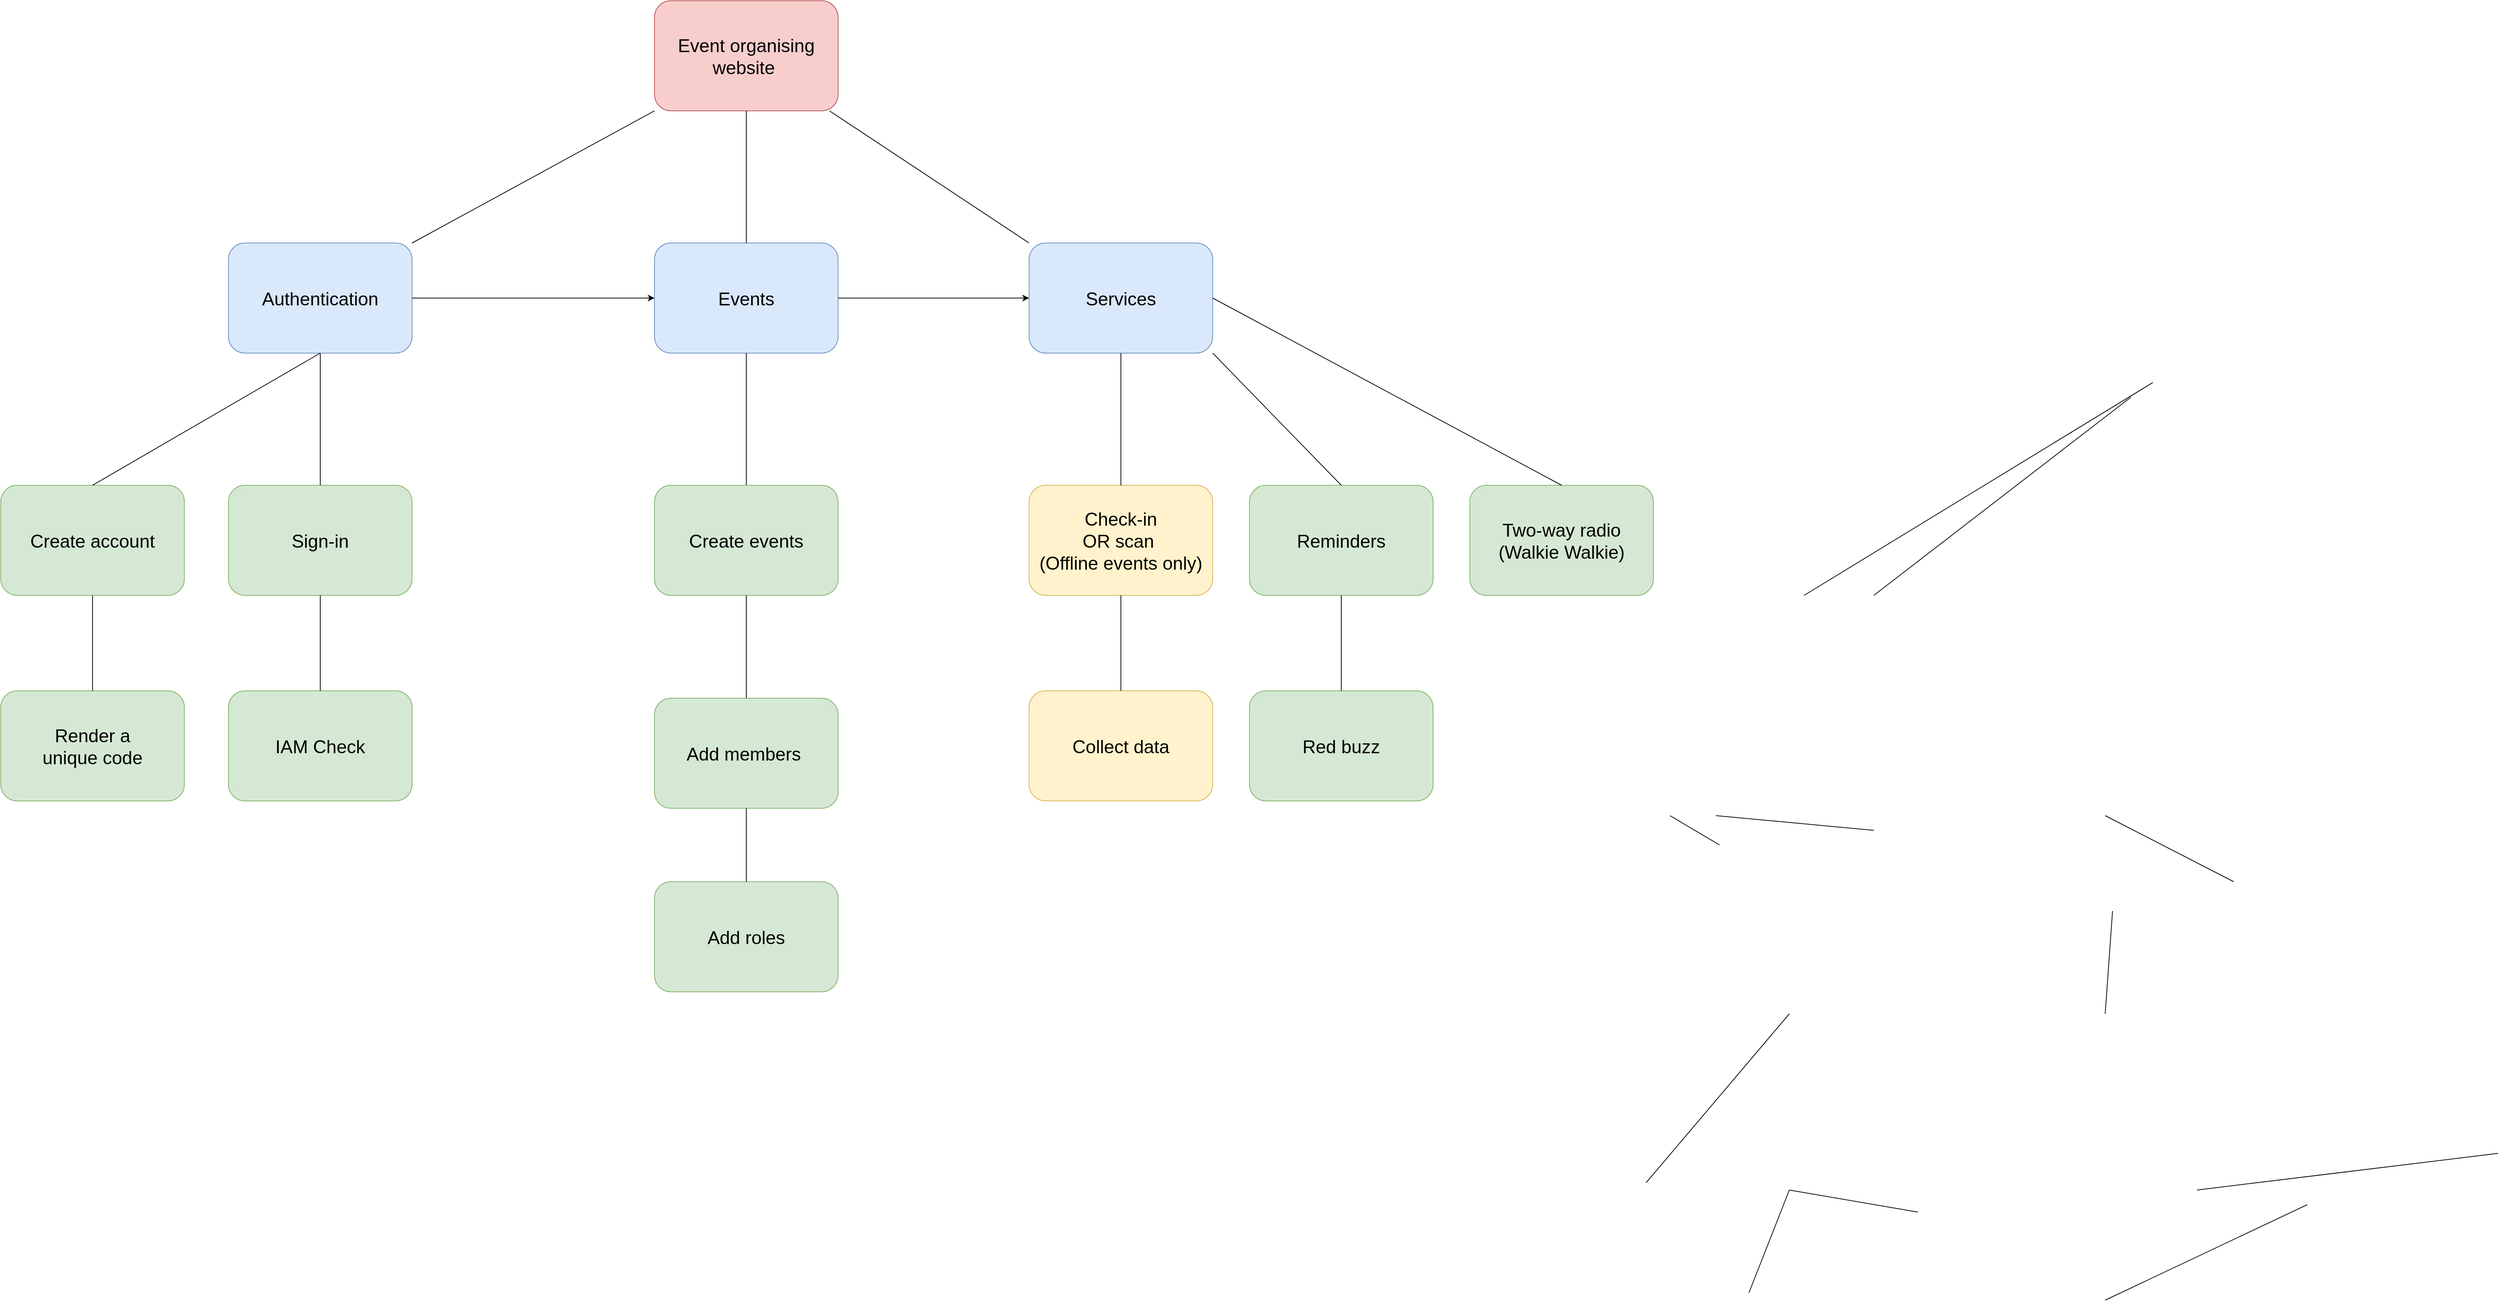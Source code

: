 <mxfile version="20.4.1" type="github">
  <diagram name="Page-1" id="9c096ad6-e400-ecc8-3e38-643d2caac077">
    <mxGraphModel dx="3153" dy="2047" grid="1" gridSize="10" guides="1" tooltips="1" connect="1" arrows="1" fold="1" page="1" pageScale="1.5" pageWidth="1169" pageHeight="826" background="none" math="0" shadow="0">
      <root>
        <mxCell id="0" style=";html=1;" />
        <mxCell id="1" style=";html=1;" parent="0" />
        <mxCell id="sBDTYE3ng_ILYUom7Yl2-1" value="&lt;font style=&quot;font-size: 25px;&quot;&gt;Event organising website&amp;nbsp;&lt;/font&gt;" style="rounded=1;whiteSpace=wrap;html=1;fillColor=#f8cecc;strokeColor=#b85450;" parent="1" vertex="1">
          <mxGeometry x="970" y="60" width="250" height="150" as="geometry" />
        </mxCell>
        <mxCell id="sBDTYE3ng_ILYUom7Yl2-2" value="&lt;span style=&quot;font-size: 25px;&quot;&gt;Authentication&lt;/span&gt;" style="rounded=1;whiteSpace=wrap;html=1;fillColor=#dae8fc;strokeColor=#6c8ebf;" parent="1" vertex="1">
          <mxGeometry x="390" y="390" width="250" height="150" as="geometry" />
        </mxCell>
        <mxCell id="sBDTYE3ng_ILYUom7Yl2-3" value="&lt;span style=&quot;font-size: 25px;&quot;&gt;Create account&lt;/span&gt;" style="rounded=1;whiteSpace=wrap;html=1;fillColor=#d5e8d4;strokeColor=#82b366;" parent="1" vertex="1">
          <mxGeometry x="80" y="720" width="250" height="150" as="geometry" />
        </mxCell>
        <mxCell id="sBDTYE3ng_ILYUom7Yl2-4" value="&lt;span style=&quot;font-size: 25px;&quot;&gt;Sign-in&lt;/span&gt;" style="rounded=1;whiteSpace=wrap;html=1;fillColor=#d5e8d4;strokeColor=#82b366;" parent="1" vertex="1">
          <mxGeometry x="390" y="720" width="250" height="150" as="geometry" />
        </mxCell>
        <mxCell id="sBDTYE3ng_ILYUom7Yl2-5" value="&lt;span style=&quot;font-size: 25px;&quot;&gt;Events&lt;/span&gt;" style="rounded=1;whiteSpace=wrap;html=1;fillColor=#dae8fc;strokeColor=#6c8ebf;" parent="1" vertex="1">
          <mxGeometry x="970" y="390" width="250" height="150" as="geometry" />
        </mxCell>
        <mxCell id="sBDTYE3ng_ILYUom7Yl2-6" value="&lt;span style=&quot;font-size: 25px;&quot;&gt;Services&lt;/span&gt;" style="rounded=1;whiteSpace=wrap;html=1;fillColor=#dae8fc;strokeColor=#6c8ebf;" parent="1" vertex="1">
          <mxGeometry x="1480" y="390" width="250" height="150" as="geometry" />
        </mxCell>
        <mxCell id="sBDTYE3ng_ILYUom7Yl2-7" value="&lt;span style=&quot;font-size: 25px;&quot;&gt;Add members&amp;nbsp;&lt;/span&gt;" style="rounded=1;whiteSpace=wrap;html=1;fillColor=#d5e8d4;strokeColor=#82b366;" parent="1" vertex="1">
          <mxGeometry x="970" y="1010" width="250" height="150" as="geometry" />
        </mxCell>
        <mxCell id="sBDTYE3ng_ILYUom7Yl2-8" value="&lt;span style=&quot;font-size: 25px;&quot;&gt;Add roles&lt;/span&gt;" style="rounded=1;whiteSpace=wrap;html=1;fillColor=#d5e8d4;strokeColor=#82b366;" parent="1" vertex="1">
          <mxGeometry x="970" y="1260" width="250" height="150" as="geometry" />
        </mxCell>
        <mxCell id="sBDTYE3ng_ILYUom7Yl2-9" value="&lt;span style=&quot;font-size: 25px;&quot;&gt;Reminders&lt;/span&gt;" style="rounded=1;whiteSpace=wrap;html=1;fillColor=#d5e8d4;strokeColor=#82b366;" parent="1" vertex="1">
          <mxGeometry x="1780" y="720" width="250" height="150" as="geometry" />
        </mxCell>
        <mxCell id="sBDTYE3ng_ILYUom7Yl2-10" value="&lt;span style=&quot;font-size: 25px;&quot;&gt;Two-way radio&lt;br&gt;(Walkie Walkie)&lt;br&gt;&lt;/span&gt;" style="rounded=1;whiteSpace=wrap;html=1;fillColor=#d5e8d4;strokeColor=#82b366;" parent="1" vertex="1">
          <mxGeometry x="2080" y="720" width="250" height="150" as="geometry" />
        </mxCell>
        <mxCell id="sBDTYE3ng_ILYUom7Yl2-12" value="&lt;span style=&quot;font-size: 25px;&quot;&gt;Render a &lt;br&gt;unique code&lt;/span&gt;" style="rounded=1;whiteSpace=wrap;html=1;fillColor=#d5e8d4;strokeColor=#82b366;" parent="1" vertex="1">
          <mxGeometry x="80" y="1000" width="250" height="150" as="geometry" />
        </mxCell>
        <mxCell id="sBDTYE3ng_ILYUom7Yl2-16" value="&lt;span style=&quot;font-size: 25px;&quot;&gt;Check-in&lt;br&gt;OR scan&amp;nbsp;&lt;br&gt;(Offline events only)&lt;br&gt;&lt;/span&gt;" style="rounded=1;whiteSpace=wrap;html=1;fillColor=#fff2cc;strokeColor=#d6b656;" parent="1" vertex="1">
          <mxGeometry x="1480" y="720" width="250" height="150" as="geometry" />
        </mxCell>
        <mxCell id="sBDTYE3ng_ILYUom7Yl2-25" value="" style="endArrow=none;html=1;rounded=0;fontSize=25;entryX=0;entryY=1;entryDx=0;entryDy=0;exitX=1;exitY=0;exitDx=0;exitDy=0;" parent="1" source="sBDTYE3ng_ILYUom7Yl2-2" target="sBDTYE3ng_ILYUom7Yl2-1" edge="1">
          <mxGeometry width="50" height="50" relative="1" as="geometry">
            <mxPoint x="640" y="300" as="sourcePoint" />
            <mxPoint x="690" y="250" as="targetPoint" />
          </mxGeometry>
        </mxCell>
        <mxCell id="sBDTYE3ng_ILYUom7Yl2-26" value="" style="endArrow=none;html=1;rounded=0;fontSize=25;entryX=0.5;entryY=0;entryDx=0;entryDy=0;" parent="1" source="sBDTYE3ng_ILYUom7Yl2-1" target="sBDTYE3ng_ILYUom7Yl2-5" edge="1">
          <mxGeometry width="50" height="50" relative="1" as="geometry">
            <mxPoint x="845" y="280" as="sourcePoint" />
            <mxPoint x="845" y="300.711" as="targetPoint" />
          </mxGeometry>
        </mxCell>
        <mxCell id="sBDTYE3ng_ILYUom7Yl2-27" value="" style="endArrow=none;html=1;rounded=0;fontSize=25;exitX=0;exitY=0;exitDx=0;exitDy=0;" parent="1" source="sBDTYE3ng_ILYUom7Yl2-6" target="sBDTYE3ng_ILYUom7Yl2-1" edge="1">
          <mxGeometry width="50" height="50" relative="1" as="geometry">
            <mxPoint x="1160" y="340" as="sourcePoint" />
            <mxPoint x="1210" y="290" as="targetPoint" />
          </mxGeometry>
        </mxCell>
        <mxCell id="sBDTYE3ng_ILYUom7Yl2-28" value="" style="endArrow=none;html=1;rounded=0;fontSize=25;entryX=0.5;entryY=1;entryDx=0;entryDy=0;exitX=0.5;exitY=0;exitDx=0;exitDy=0;" parent="1" source="sBDTYE3ng_ILYUom7Yl2-3" target="sBDTYE3ng_ILYUom7Yl2-2" edge="1">
          <mxGeometry width="50" height="50" relative="1" as="geometry">
            <mxPoint x="-30" y="660" as="sourcePoint" />
            <mxPoint x="20" y="610" as="targetPoint" />
          </mxGeometry>
        </mxCell>
        <mxCell id="sBDTYE3ng_ILYUom7Yl2-29" value="" style="endArrow=none;html=1;rounded=0;fontSize=25;entryX=0.5;entryY=1;entryDx=0;entryDy=0;exitX=0.5;exitY=0;exitDx=0;exitDy=0;" parent="1" source="sBDTYE3ng_ILYUom7Yl2-4" target="sBDTYE3ng_ILYUom7Yl2-2" edge="1">
          <mxGeometry width="50" height="50" relative="1" as="geometry">
            <mxPoint x="90" y="590" as="sourcePoint" />
            <mxPoint x="140" y="540" as="targetPoint" />
          </mxGeometry>
        </mxCell>
        <mxCell id="sBDTYE3ng_ILYUom7Yl2-30" value="&lt;span style=&quot;font-size: 25px;&quot;&gt;IAM Check&lt;/span&gt;" style="rounded=1;whiteSpace=wrap;html=1;fillColor=#d5e8d4;strokeColor=#82b366;" parent="1" vertex="1">
          <mxGeometry x="390" y="1000" width="250" height="150" as="geometry" />
        </mxCell>
        <mxCell id="sBDTYE3ng_ILYUom7Yl2-31" value="" style="endArrow=none;html=1;rounded=0;fontSize=25;entryX=0.5;entryY=1;entryDx=0;entryDy=0;exitX=0.5;exitY=0;exitDx=0;exitDy=0;" parent="1" source="sBDTYE3ng_ILYUom7Yl2-12" target="sBDTYE3ng_ILYUom7Yl2-3" edge="1">
          <mxGeometry width="50" height="50" relative="1" as="geometry">
            <mxPoint x="-430" y="980" as="sourcePoint" />
            <mxPoint x="-380" y="930" as="targetPoint" />
          </mxGeometry>
        </mxCell>
        <mxCell id="sBDTYE3ng_ILYUom7Yl2-32" value="" style="endArrow=none;html=1;rounded=0;fontSize=25;entryX=0.5;entryY=1;entryDx=0;entryDy=0;exitX=0.5;exitY=0;exitDx=0;exitDy=0;" parent="1" source="sBDTYE3ng_ILYUom7Yl2-30" target="sBDTYE3ng_ILYUom7Yl2-4" edge="1">
          <mxGeometry width="50" height="50" relative="1" as="geometry">
            <mxPoint x="-125" y="1010" as="sourcePoint" />
            <mxPoint x="-125" y="880" as="targetPoint" />
          </mxGeometry>
        </mxCell>
        <mxCell id="sBDTYE3ng_ILYUom7Yl2-33" value="" style="endArrow=none;html=1;rounded=0;fontSize=25;entryX=0.5;entryY=1;entryDx=0;entryDy=0;exitX=0.5;exitY=0;exitDx=0;exitDy=0;" parent="1" source="sBDTYE3ng_ILYUom7Yl2-36" target="sBDTYE3ng_ILYUom7Yl2-5" edge="1">
          <mxGeometry width="50" height="50" relative="1" as="geometry">
            <mxPoint x="600" y="710" as="sourcePoint" />
            <mxPoint x="650" y="660" as="targetPoint" />
          </mxGeometry>
        </mxCell>
        <mxCell id="sBDTYE3ng_ILYUom7Yl2-35" value="" style="endArrow=classic;html=1;rounded=0;fontSize=25;exitX=1;exitY=0.5;exitDx=0;exitDy=0;entryX=0;entryY=0.5;entryDx=0;entryDy=0;" parent="1" source="sBDTYE3ng_ILYUom7Yl2-2" target="sBDTYE3ng_ILYUom7Yl2-5" edge="1">
          <mxGeometry width="50" height="50" relative="1" as="geometry">
            <mxPoint x="450" y="530" as="sourcePoint" />
            <mxPoint x="500" y="480" as="targetPoint" />
          </mxGeometry>
        </mxCell>
        <mxCell id="sBDTYE3ng_ILYUom7Yl2-36" value="&lt;span style=&quot;font-size: 25px;&quot;&gt;Create events&lt;/span&gt;" style="rounded=1;whiteSpace=wrap;html=1;fillColor=#d5e8d4;strokeColor=#82b366;" parent="1" vertex="1">
          <mxGeometry x="970" y="720" width="250" height="150" as="geometry" />
        </mxCell>
        <mxCell id="sBDTYE3ng_ILYUom7Yl2-37" value="" style="endArrow=none;html=1;rounded=0;fontSize=25;entryX=0.5;entryY=1;entryDx=0;entryDy=0;" parent="1" source="sBDTYE3ng_ILYUom7Yl2-7" target="sBDTYE3ng_ILYUom7Yl2-36" edge="1">
          <mxGeometry width="50" height="50" relative="1" as="geometry">
            <mxPoint x="855" y="730" as="sourcePoint" />
            <mxPoint x="850" y="870" as="targetPoint" />
          </mxGeometry>
        </mxCell>
        <mxCell id="sBDTYE3ng_ILYUom7Yl2-38" value="" style="endArrow=none;html=1;rounded=0;fontSize=25;entryX=0.5;entryY=1;entryDx=0;entryDy=0;" parent="1" source="sBDTYE3ng_ILYUom7Yl2-8" target="sBDTYE3ng_ILYUom7Yl2-7" edge="1">
          <mxGeometry width="50" height="50" relative="1" as="geometry">
            <mxPoint x="855" y="1000" as="sourcePoint" />
            <mxPoint x="855" y="880" as="targetPoint" />
          </mxGeometry>
        </mxCell>
        <mxCell id="sBDTYE3ng_ILYUom7Yl2-39" value="" style="endArrow=none;html=1;rounded=0;fontSize=25;entryX=0.5;entryY=1;entryDx=0;entryDy=0;exitX=0.5;exitY=0;exitDx=0;exitDy=0;" parent="1" source="sBDTYE3ng_ILYUom7Yl2-16" target="sBDTYE3ng_ILYUom7Yl2-6" edge="1">
          <mxGeometry width="50" height="50" relative="1" as="geometry">
            <mxPoint x="1660" y="580" as="sourcePoint" />
            <mxPoint x="1710" y="530" as="targetPoint" />
          </mxGeometry>
        </mxCell>
        <mxCell id="sBDTYE3ng_ILYUom7Yl2-40" value="" style="endArrow=none;html=1;rounded=0;fontSize=25;entryX=1;entryY=1;entryDx=0;entryDy=0;exitX=0.5;exitY=0;exitDx=0;exitDy=0;" parent="1" source="sBDTYE3ng_ILYUom7Yl2-9" target="sBDTYE3ng_ILYUom7Yl2-6" edge="1">
          <mxGeometry width="50" height="50" relative="1" as="geometry">
            <mxPoint x="1690" y="540" as="sourcePoint" />
            <mxPoint x="1740" y="490" as="targetPoint" />
          </mxGeometry>
        </mxCell>
        <mxCell id="sBDTYE3ng_ILYUom7Yl2-41" value="" style="endArrow=none;html=1;rounded=0;fontSize=25;entryX=0.5;entryY=0;entryDx=0;entryDy=0;" parent="1" target="sBDTYE3ng_ILYUom7Yl2-10" edge="1">
          <mxGeometry width="50" height="50" relative="1" as="geometry">
            <mxPoint x="1730" y="465" as="sourcePoint" />
            <mxPoint x="1580" y="450" as="targetPoint" />
          </mxGeometry>
        </mxCell>
        <mxCell id="sBDTYE3ng_ILYUom7Yl2-43" value="" style="endArrow=none;html=1;rounded=0;fontSize=25;entryX=0.5;entryY=1;entryDx=0;entryDy=0;exitX=0.5;exitY=0;exitDx=0;exitDy=0;" parent="1" source="sBDTYE3ng_ILYUom7Yl2-13" edge="1">
          <mxGeometry width="50" height="50" relative="1" as="geometry">
            <mxPoint x="3010" y="580" as="sourcePoint" />
            <mxPoint x="2535" y="870" as="targetPoint" />
          </mxGeometry>
        </mxCell>
        <mxCell id="sBDTYE3ng_ILYUom7Yl2-44" value="" style="endArrow=none;html=1;rounded=0;fontSize=25;exitX=0;exitY=0;exitDx=0;exitDy=0;" parent="1" source="sBDTYE3ng_ILYUom7Yl2-14" edge="1">
          <mxGeometry width="50" height="50" relative="1" as="geometry">
            <mxPoint x="2980" y="600" as="sourcePoint" />
            <mxPoint x="2630" y="870" as="targetPoint" />
          </mxGeometry>
        </mxCell>
        <mxCell id="sBDTYE3ng_ILYUom7Yl2-45" value="" style="endArrow=none;html=1;rounded=0;fontSize=25;entryX=0.5;entryY=1;entryDx=0;entryDy=0;exitX=0.5;exitY=0;exitDx=0;exitDy=0;" parent="1" source="sBDTYE3ng_ILYUom7Yl2-18" edge="1">
          <mxGeometry width="50" height="50" relative="1" as="geometry">
            <mxPoint x="2630" y="1190" as="sourcePoint" />
            <mxPoint x="2415" y="1170" as="targetPoint" />
          </mxGeometry>
        </mxCell>
        <mxCell id="sBDTYE3ng_ILYUom7Yl2-46" value="" style="endArrow=none;html=1;rounded=0;fontSize=25;entryX=0.25;entryY=1;entryDx=0;entryDy=0;exitX=0.75;exitY=0;exitDx=0;exitDy=0;" parent="1" source="sBDTYE3ng_ILYUom7Yl2-20" edge="1">
          <mxGeometry width="50" height="50" relative="1" as="geometry">
            <mxPoint x="2420" y="1210" as="sourcePoint" />
            <mxPoint x="2352.5" y="1170" as="targetPoint" />
          </mxGeometry>
        </mxCell>
        <mxCell id="sBDTYE3ng_ILYUom7Yl2-47" value="" style="endArrow=none;html=1;rounded=0;fontSize=25;entryX=0.5;entryY=1;entryDx=0;entryDy=0;exitX=0.5;exitY=0;exitDx=0;exitDy=0;" parent="1" source="sBDTYE3ng_ILYUom7Yl2-19" edge="1">
          <mxGeometry width="50" height="50" relative="1" as="geometry">
            <mxPoint x="2320" y="1670" as="sourcePoint" />
            <mxPoint x="2515" y="1440" as="targetPoint" />
          </mxGeometry>
        </mxCell>
        <mxCell id="sBDTYE3ng_ILYUom7Yl2-48" value="" style="endArrow=none;html=1;rounded=0;fontSize=25;entryX=0.5;entryY=1;entryDx=0;entryDy=0;exitX=0.5;exitY=0;exitDx=0;exitDy=0;" parent="1" source="sBDTYE3ng_ILYUom7Yl2-15" edge="1">
          <mxGeometry width="50" height="50" relative="1" as="geometry">
            <mxPoint x="2460" y="1820" as="sourcePoint" />
            <mxPoint x="2515" y="1680" as="targetPoint" />
          </mxGeometry>
        </mxCell>
        <mxCell id="sBDTYE3ng_ILYUom7Yl2-49" value="" style="endArrow=none;html=1;rounded=0;fontSize=25;exitX=0.5;exitY=0;exitDx=0;exitDy=0;entryX=0.5;entryY=1;entryDx=0;entryDy=0;" parent="1" source="sBDTYE3ng_ILYUom7Yl2-21" edge="1">
          <mxGeometry width="50" height="50" relative="1" as="geometry">
            <mxPoint x="2690" y="1710" as="sourcePoint" />
            <mxPoint x="2515" y="1680" as="targetPoint" />
          </mxGeometry>
        </mxCell>
        <mxCell id="sBDTYE3ng_ILYUom7Yl2-50" value="" style="endArrow=none;html=1;rounded=0;fontSize=25;entryX=0.5;entryY=1;entryDx=0;entryDy=0;exitX=0.5;exitY=0;exitDx=0;exitDy=0;" parent="1" source="sBDTYE3ng_ILYUom7Yl2-58" edge="1">
          <mxGeometry width="50" height="50" relative="1" as="geometry">
            <mxPoint x="3120" y="1260" as="sourcePoint" />
            <mxPoint x="2945" y="1170" as="targetPoint" />
          </mxGeometry>
        </mxCell>
        <mxCell id="sBDTYE3ng_ILYUom7Yl2-51" value="" style="endArrow=none;html=1;rounded=0;fontSize=25;entryX=0.5;entryY=1;entryDx=0;entryDy=0;exitX=0.5;exitY=0;exitDx=0;exitDy=0;" parent="1" target="sBDTYE3ng_ILYUom7Yl2-22" edge="1">
          <mxGeometry width="50" height="50" relative="1" as="geometry">
            <mxPoint x="2945" y="1830" as="sourcePoint" />
            <mxPoint x="3220" y="1700" as="targetPoint" />
          </mxGeometry>
        </mxCell>
        <mxCell id="sBDTYE3ng_ILYUom7Yl2-52" value="" style="endArrow=none;html=1;rounded=0;fontSize=25;entryX=1;entryY=1;entryDx=0;entryDy=0;exitX=0.25;exitY=0;exitDx=0;exitDy=0;" parent="1" source="sBDTYE3ng_ILYUom7Yl2-24" edge="1">
          <mxGeometry width="50" height="50" relative="1" as="geometry">
            <mxPoint x="3480" y="1630" as="sourcePoint" />
            <mxPoint x="3070" y="1680" as="targetPoint" />
          </mxGeometry>
        </mxCell>
        <mxCell id="sBDTYE3ng_ILYUom7Yl2-53" value="" style="endArrow=classic;html=1;rounded=0;fontSize=25;exitX=1;exitY=0.5;exitDx=0;exitDy=0;entryX=0;entryY=0.5;entryDx=0;entryDy=0;" parent="1" source="sBDTYE3ng_ILYUom7Yl2-5" target="sBDTYE3ng_ILYUom7Yl2-6" edge="1">
          <mxGeometry width="50" height="50" relative="1" as="geometry">
            <mxPoint x="1070" y="490" as="sourcePoint" />
            <mxPoint x="1120" y="440" as="targetPoint" />
          </mxGeometry>
        </mxCell>
        <mxCell id="sBDTYE3ng_ILYUom7Yl2-59" value="" style="endArrow=none;html=1;rounded=0;fontSize=25;entryX=0.5;entryY=1;entryDx=0;entryDy=0;exitX=0.5;exitY=0;exitDx=0;exitDy=0;" parent="1" source="sBDTYE3ng_ILYUom7Yl2-22" edge="1">
          <mxGeometry width="50" height="50" relative="1" as="geometry">
            <mxPoint x="2955" y="1300" as="sourcePoint" />
            <mxPoint x="2945" y="1440" as="targetPoint" />
          </mxGeometry>
        </mxCell>
        <mxCell id="HQenWEUhpGC7vfchdXHq-1" value="&lt;span style=&quot;font-size: 25px;&quot;&gt;Red buzz&lt;/span&gt;" style="rounded=1;whiteSpace=wrap;html=1;fillColor=#d5e8d4;strokeColor=#82b366;" vertex="1" parent="1">
          <mxGeometry x="1780" y="1000" width="250" height="150" as="geometry" />
        </mxCell>
        <mxCell id="HQenWEUhpGC7vfchdXHq-2" value="" style="endArrow=none;html=1;rounded=0;fontSize=25;entryX=0.5;entryY=1;entryDx=0;entryDy=0;exitX=0.5;exitY=0;exitDx=0;exitDy=0;" edge="1" parent="1" source="HQenWEUhpGC7vfchdXHq-1" target="sBDTYE3ng_ILYUom7Yl2-9">
          <mxGeometry width="50" height="50" relative="1" as="geometry">
            <mxPoint x="1915" y="730" as="sourcePoint" />
            <mxPoint x="1740" y="550" as="targetPoint" />
          </mxGeometry>
        </mxCell>
        <mxCell id="HQenWEUhpGC7vfchdXHq-3" value="&lt;span style=&quot;font-size: 25px;&quot;&gt;Collect data&lt;br&gt;&lt;/span&gt;" style="rounded=1;whiteSpace=wrap;html=1;fillColor=#fff2cc;strokeColor=#d6b656;" vertex="1" parent="1">
          <mxGeometry x="1480" y="1000" width="250" height="150" as="geometry" />
        </mxCell>
        <mxCell id="HQenWEUhpGC7vfchdXHq-4" value="" style="endArrow=none;html=1;rounded=0;fontSize=25;entryX=0.5;entryY=1;entryDx=0;entryDy=0;exitX=0.5;exitY=0;exitDx=0;exitDy=0;" edge="1" parent="1" source="HQenWEUhpGC7vfchdXHq-3" target="sBDTYE3ng_ILYUom7Yl2-16">
          <mxGeometry width="50" height="50" relative="1" as="geometry">
            <mxPoint x="1615" y="730" as="sourcePoint" />
            <mxPoint x="1615" y="550" as="targetPoint" />
          </mxGeometry>
        </mxCell>
      </root>
    </mxGraphModel>
  </diagram>
</mxfile>
